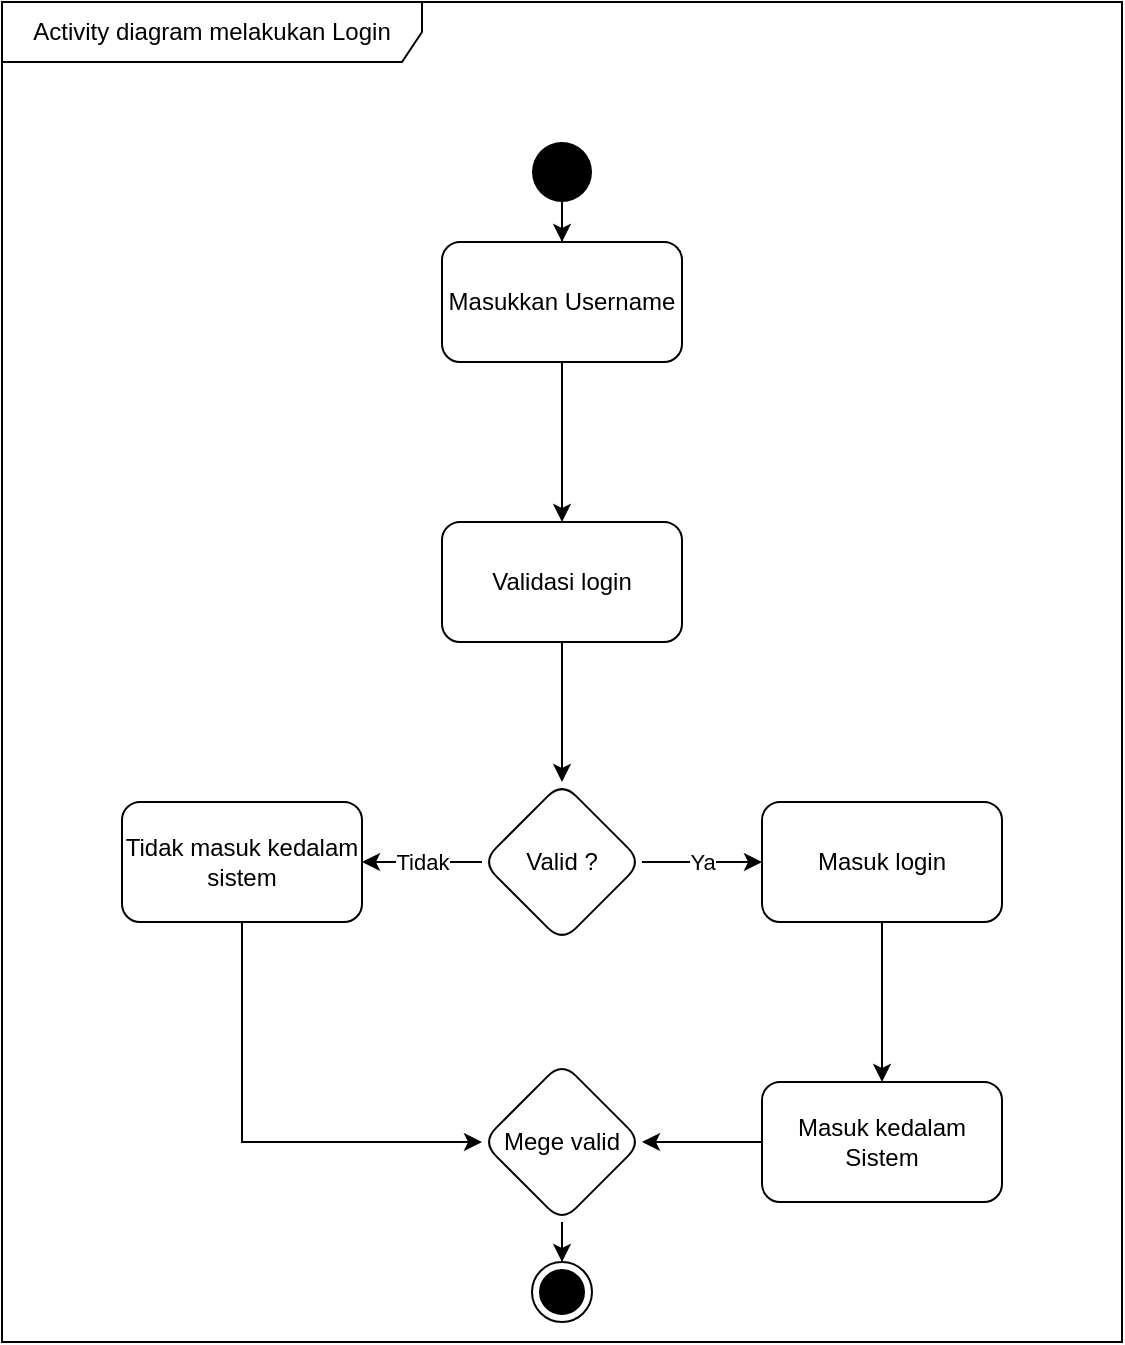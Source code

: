 <mxfile version="13.9.9" type="device" pages="2"><diagram id="kRC9q7IC4N5B40abE6_U" name="Login"><mxGraphModel dx="470" dy="541" grid="1" gridSize="10" guides="1" tooltips="1" connect="1" arrows="1" fold="1" page="1" pageScale="1" pageWidth="850" pageHeight="1100" math="0" shadow="0"><root><mxCell id="lIKFE61SnwjgnDsIp6s3-0"/><mxCell id="lIKFE61SnwjgnDsIp6s3-1" parent="lIKFE61SnwjgnDsIp6s3-0"/><mxCell id="lIKFE61SnwjgnDsIp6s3-2" value="Activity diagram melakukan Login" style="shape=umlFrame;whiteSpace=wrap;html=1;width=210;height=30;" vertex="1" parent="lIKFE61SnwjgnDsIp6s3-1"><mxGeometry x="60" y="20" width="560" height="670" as="geometry"/></mxCell><mxCell id="wHB5bywsVZaTNxXrU1WN-0" style="edgeStyle=orthogonalEdgeStyle;rounded=0;orthogonalLoop=1;jettySize=auto;html=1;" edge="1" parent="lIKFE61SnwjgnDsIp6s3-1" source="lIKFE61SnwjgnDsIp6s3-3" target="lIKFE61SnwjgnDsIp6s3-4"><mxGeometry relative="1" as="geometry"/></mxCell><mxCell id="lIKFE61SnwjgnDsIp6s3-3" value="" style="ellipse;fillColor=#000000;strokeColor=none;" vertex="1" parent="lIKFE61SnwjgnDsIp6s3-1"><mxGeometry x="325" y="90" width="30" height="30" as="geometry"/></mxCell><mxCell id="lIKFE61SnwjgnDsIp6s3-6" value="" style="edgeStyle=orthogonalEdgeStyle;rounded=0;orthogonalLoop=1;jettySize=auto;html=1;" edge="1" parent="lIKFE61SnwjgnDsIp6s3-1" source="lIKFE61SnwjgnDsIp6s3-4" target="lIKFE61SnwjgnDsIp6s3-5"><mxGeometry relative="1" as="geometry"/></mxCell><mxCell id="lIKFE61SnwjgnDsIp6s3-4" value="Masukkan Username" style="rounded=1;whiteSpace=wrap;html=1;" vertex="1" parent="lIKFE61SnwjgnDsIp6s3-1"><mxGeometry x="280" y="140" width="120" height="60" as="geometry"/></mxCell><mxCell id="lIKFE61SnwjgnDsIp6s3-8" value="" style="edgeStyle=orthogonalEdgeStyle;rounded=0;orthogonalLoop=1;jettySize=auto;html=1;" edge="1" parent="lIKFE61SnwjgnDsIp6s3-1" source="lIKFE61SnwjgnDsIp6s3-5" target="lIKFE61SnwjgnDsIp6s3-7"><mxGeometry relative="1" as="geometry"/></mxCell><mxCell id="lIKFE61SnwjgnDsIp6s3-5" value="Validasi login" style="rounded=1;whiteSpace=wrap;html=1;" vertex="1" parent="lIKFE61SnwjgnDsIp6s3-1"><mxGeometry x="280" y="280" width="120" height="60" as="geometry"/></mxCell><mxCell id="lIKFE61SnwjgnDsIp6s3-10" value="Ya" style="edgeStyle=orthogonalEdgeStyle;rounded=0;orthogonalLoop=1;jettySize=auto;html=1;" edge="1" parent="lIKFE61SnwjgnDsIp6s3-1" source="lIKFE61SnwjgnDsIp6s3-7" target="lIKFE61SnwjgnDsIp6s3-9"><mxGeometry relative="1" as="geometry"/></mxCell><mxCell id="lIKFE61SnwjgnDsIp6s3-16" value="Tidak" style="edgeStyle=orthogonalEdgeStyle;rounded=0;orthogonalLoop=1;jettySize=auto;html=1;" edge="1" parent="lIKFE61SnwjgnDsIp6s3-1" source="lIKFE61SnwjgnDsIp6s3-7" target="lIKFE61SnwjgnDsIp6s3-15"><mxGeometry relative="1" as="geometry"/></mxCell><mxCell id="lIKFE61SnwjgnDsIp6s3-7" value="Valid ?" style="rhombus;whiteSpace=wrap;html=1;rounded=1;" vertex="1" parent="lIKFE61SnwjgnDsIp6s3-1"><mxGeometry x="300" y="410" width="80" height="80" as="geometry"/></mxCell><mxCell id="lIKFE61SnwjgnDsIp6s3-12" value="" style="edgeStyle=orthogonalEdgeStyle;rounded=0;orthogonalLoop=1;jettySize=auto;html=1;" edge="1" parent="lIKFE61SnwjgnDsIp6s3-1" source="lIKFE61SnwjgnDsIp6s3-9" target="lIKFE61SnwjgnDsIp6s3-11"><mxGeometry relative="1" as="geometry"/></mxCell><mxCell id="lIKFE61SnwjgnDsIp6s3-9" value="Masuk login" style="whiteSpace=wrap;html=1;rounded=1;" vertex="1" parent="lIKFE61SnwjgnDsIp6s3-1"><mxGeometry x="440" y="420" width="120" height="60" as="geometry"/></mxCell><mxCell id="lIKFE61SnwjgnDsIp6s3-14" value="" style="edgeStyle=orthogonalEdgeStyle;rounded=0;orthogonalLoop=1;jettySize=auto;html=1;" edge="1" parent="lIKFE61SnwjgnDsIp6s3-1" source="lIKFE61SnwjgnDsIp6s3-11" target="lIKFE61SnwjgnDsIp6s3-13"><mxGeometry relative="1" as="geometry"/></mxCell><mxCell id="lIKFE61SnwjgnDsIp6s3-11" value="Masuk kedalam Sistem" style="whiteSpace=wrap;html=1;rounded=1;" vertex="1" parent="lIKFE61SnwjgnDsIp6s3-1"><mxGeometry x="440" y="560" width="120" height="60" as="geometry"/></mxCell><mxCell id="lIKFE61SnwjgnDsIp6s3-19" style="edgeStyle=orthogonalEdgeStyle;rounded=0;orthogonalLoop=1;jettySize=auto;html=1;" edge="1" parent="lIKFE61SnwjgnDsIp6s3-1" source="lIKFE61SnwjgnDsIp6s3-13" target="lIKFE61SnwjgnDsIp6s3-18"><mxGeometry relative="1" as="geometry"/></mxCell><mxCell id="lIKFE61SnwjgnDsIp6s3-13" value="Mege valid" style="rhombus;whiteSpace=wrap;html=1;rounded=1;" vertex="1" parent="lIKFE61SnwjgnDsIp6s3-1"><mxGeometry x="300" y="550" width="80" height="80" as="geometry"/></mxCell><mxCell id="lIKFE61SnwjgnDsIp6s3-17" style="edgeStyle=orthogonalEdgeStyle;rounded=0;orthogonalLoop=1;jettySize=auto;html=1;entryX=0;entryY=0.5;entryDx=0;entryDy=0;" edge="1" parent="lIKFE61SnwjgnDsIp6s3-1" source="lIKFE61SnwjgnDsIp6s3-15" target="lIKFE61SnwjgnDsIp6s3-13"><mxGeometry relative="1" as="geometry"><Array as="points"><mxPoint x="180" y="590"/></Array></mxGeometry></mxCell><mxCell id="lIKFE61SnwjgnDsIp6s3-15" value="Tidak masuk kedalam sistem" style="whiteSpace=wrap;html=1;rounded=1;" vertex="1" parent="lIKFE61SnwjgnDsIp6s3-1"><mxGeometry x="120" y="420" width="120" height="60" as="geometry"/></mxCell><mxCell id="lIKFE61SnwjgnDsIp6s3-18" value="" style="ellipse;html=1;shape=endState;fillColor=#000000;strokeColor=#000000;" vertex="1" parent="lIKFE61SnwjgnDsIp6s3-1"><mxGeometry x="325" y="650" width="30" height="30" as="geometry"/></mxCell></root></mxGraphModel></diagram><diagram id="s4wizicZR3ntKlBZ5Gaa" name="Register"><mxGraphModel dx="470" dy="541" grid="1" gridSize="10" guides="1" tooltips="1" connect="1" arrows="1" fold="1" page="1" pageScale="1" pageWidth="850" pageHeight="1100" math="0" shadow="0"><root><mxCell id="qi6VX_moysTNurOc7R95-0"/><mxCell id="qi6VX_moysTNurOc7R95-1" parent="qi6VX_moysTNurOc7R95-0"/><mxCell id="0gZyZ3vWgyyuMPZeO9TT-0" value="Activity diagram melakukan Registrasi" style="shape=umlFrame;whiteSpace=wrap;html=1;width=210;height=30;" vertex="1" parent="qi6VX_moysTNurOc7R95-1"><mxGeometry x="210" y="20" width="410" height="700" as="geometry"/></mxCell><mxCell id="1vbN3HJZq8rrqJhS24Or-0" style="edgeStyle=orthogonalEdgeStyle;rounded=0;orthogonalLoop=1;jettySize=auto;html=1;" edge="1" parent="qi6VX_moysTNurOc7R95-1" source="0gZyZ3vWgyyuMPZeO9TT-1" target="0gZyZ3vWgyyuMPZeO9TT-3"><mxGeometry relative="1" as="geometry"/></mxCell><mxCell id="0gZyZ3vWgyyuMPZeO9TT-1" value="" style="ellipse;fillColor=#000000;strokeColor=none;" vertex="1" parent="qi6VX_moysTNurOc7R95-1"><mxGeometry x="325" y="90" width="30" height="30" as="geometry"/></mxCell><mxCell id="1vbN3HJZq8rrqJhS24Or-2" value="" style="edgeStyle=orthogonalEdgeStyle;rounded=0;orthogonalLoop=1;jettySize=auto;html=1;" edge="1" parent="qi6VX_moysTNurOc7R95-1" source="0gZyZ3vWgyyuMPZeO9TT-3" target="1vbN3HJZq8rrqJhS24Or-1"><mxGeometry relative="1" as="geometry"/></mxCell><mxCell id="0gZyZ3vWgyyuMPZeO9TT-3" value="Buka menu registrasi" style="rounded=1;whiteSpace=wrap;html=1;" vertex="1" parent="qi6VX_moysTNurOc7R95-1"><mxGeometry x="280" y="140" width="120" height="60" as="geometry"/></mxCell><mxCell id="1vbN3HJZq8rrqJhS24Or-4" value="" style="edgeStyle=orthogonalEdgeStyle;rounded=0;orthogonalLoop=1;jettySize=auto;html=1;" edge="1" parent="qi6VX_moysTNurOc7R95-1" source="1vbN3HJZq8rrqJhS24Or-1" target="1vbN3HJZq8rrqJhS24Or-3"><mxGeometry relative="1" as="geometry"/></mxCell><mxCell id="1vbN3HJZq8rrqJhS24Or-1" value="Isi data konsumen / admin/ pemilik toko" style="rounded=1;whiteSpace=wrap;html=1;" vertex="1" parent="qi6VX_moysTNurOc7R95-1"><mxGeometry x="280" y="280" width="120" height="60" as="geometry"/></mxCell><mxCell id="1vbN3HJZq8rrqJhS24Or-6" value="" style="edgeStyle=orthogonalEdgeStyle;rounded=0;orthogonalLoop=1;jettySize=auto;html=1;" edge="1" parent="qi6VX_moysTNurOc7R95-1" source="1vbN3HJZq8rrqJhS24Or-3" target="1vbN3HJZq8rrqJhS24Or-5"><mxGeometry relative="1" as="geometry"/></mxCell><mxCell id="1vbN3HJZq8rrqJhS24Or-3" value="submit" style="rounded=1;whiteSpace=wrap;html=1;" vertex="1" parent="qi6VX_moysTNurOc7R95-1"><mxGeometry x="480" y="280" width="120" height="60" as="geometry"/></mxCell><mxCell id="1vbN3HJZq8rrqJhS24Or-8" value="" style="edgeStyle=orthogonalEdgeStyle;rounded=0;orthogonalLoop=1;jettySize=auto;html=1;" edge="1" parent="qi6VX_moysTNurOc7R95-1" source="1vbN3HJZq8rrqJhS24Or-5" target="1vbN3HJZq8rrqJhS24Or-7"><mxGeometry relative="1" as="geometry"/></mxCell><mxCell id="1vbN3HJZq8rrqJhS24Or-5" value="periksa kelengkapan data" style="rounded=1;whiteSpace=wrap;html=1;" vertex="1" parent="qi6VX_moysTNurOc7R95-1"><mxGeometry x="480" y="420" width="120" height="60" as="geometry"/></mxCell><mxCell id="1vbN3HJZq8rrqJhS24Or-9" value="Tidak" style="edgeStyle=orthogonalEdgeStyle;rounded=0;orthogonalLoop=1;jettySize=auto;html=1;entryX=0.5;entryY=1;entryDx=0;entryDy=0;" edge="1" parent="qi6VX_moysTNurOc7R95-1" source="1vbN3HJZq8rrqJhS24Or-7" target="1vbN3HJZq8rrqJhS24Or-1"><mxGeometry relative="1" as="geometry"/></mxCell><mxCell id="1vbN3HJZq8rrqJhS24Or-11" value="Ya" style="edgeStyle=orthogonalEdgeStyle;rounded=0;orthogonalLoop=1;jettySize=auto;html=1;" edge="1" parent="qi6VX_moysTNurOc7R95-1" source="1vbN3HJZq8rrqJhS24Or-7" target="1vbN3HJZq8rrqJhS24Or-10"><mxGeometry relative="1" as="geometry"/></mxCell><mxCell id="1vbN3HJZq8rrqJhS24Or-7" value="Lengkap" style="rhombus;whiteSpace=wrap;html=1;rounded=1;" vertex="1" parent="qi6VX_moysTNurOc7R95-1"><mxGeometry x="300" y="410" width="80" height="80" as="geometry"/></mxCell><mxCell id="1vbN3HJZq8rrqJhS24Or-13" value="" style="edgeStyle=orthogonalEdgeStyle;rounded=0;orthogonalLoop=1;jettySize=auto;html=1;" edge="1" parent="qi6VX_moysTNurOc7R95-1" source="1vbN3HJZq8rrqJhS24Or-10" target="1vbN3HJZq8rrqJhS24Or-12"><mxGeometry relative="1" as="geometry"/></mxCell><mxCell id="1vbN3HJZq8rrqJhS24Or-10" value="Simpan data" style="whiteSpace=wrap;html=1;rounded=1;" vertex="1" parent="qi6VX_moysTNurOc7R95-1"><mxGeometry x="280" y="580" width="120" height="60" as="geometry"/></mxCell><mxCell id="1vbN3HJZq8rrqJhS24Or-16" value="" style="edgeStyle=orthogonalEdgeStyle;rounded=0;orthogonalLoop=1;jettySize=auto;html=1;" edge="1" parent="qi6VX_moysTNurOc7R95-1" source="1vbN3HJZq8rrqJhS24Or-12" target="1vbN3HJZq8rrqJhS24Or-14"><mxGeometry relative="1" as="geometry"/></mxCell><mxCell id="1vbN3HJZq8rrqJhS24Or-12" value="masuk ke sistem&amp;nbsp;" style="whiteSpace=wrap;html=1;rounded=1;" vertex="1" parent="qi6VX_moysTNurOc7R95-1"><mxGeometry x="480" y="580" width="120" height="60" as="geometry"/></mxCell><mxCell id="1vbN3HJZq8rrqJhS24Or-14" value="" style="ellipse;html=1;shape=endState;fillColor=#000000;strokeColor=#000000;" vertex="1" parent="qi6VX_moysTNurOc7R95-1"><mxGeometry x="525" y="670" width="30" height="30" as="geometry"/></mxCell></root></mxGraphModel></diagram></mxfile>